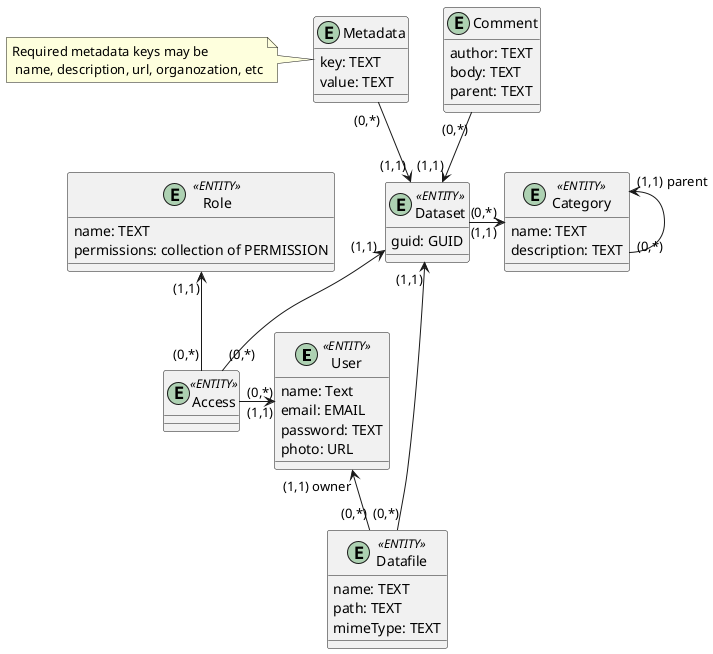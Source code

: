 @startuml

entity User <<ENTITY>> {
  name: Text
  email: EMAIL
  password: TEXT
  photo: URL
}

entity Datafile <<ENTITY>> {
  name: TEXT
  path: TEXT
  mimeType: TEXT
}

entity Role <<ENTITY>> {
  name: TEXT
  permissions: collection of PERMISSION
}

entity Access <<ENTITY>> {}

entity Dataset <<ENTITY>> {
  guid: GUID
}

entity Category <<ENTITY>> {
  name: TEXT
  description: TEXT
}

entity Metadata {
    key: TEXT
    value: TEXT
}

entity Comment {
    author: TEXT
    body: TEXT
    parent: TEXT
}

note "Required metadata keys may be \n name, description, url, organozation, etc" as n

n . Metadata
User "(1,1) owner"<-down-"(0,*)" Datafile
Role "(1,1)"<-d-"(0,*)" Access
User "(1,1)"<-l-"(0,*)" Access
Dataset "(1,1)"<-d-"(0,*)" Access

Datafile "(0,*)"-l->"(1,1)" Dataset
Category "(1,1)"<-l-"(0,*)" Dataset

Category "(1,1) parent"<-"(0,*)" Category

Metadata "(0,*)" --> "(1,1)" Dataset

Comment "(0,*)" --> "(1,1)" Dataset
@enduml
